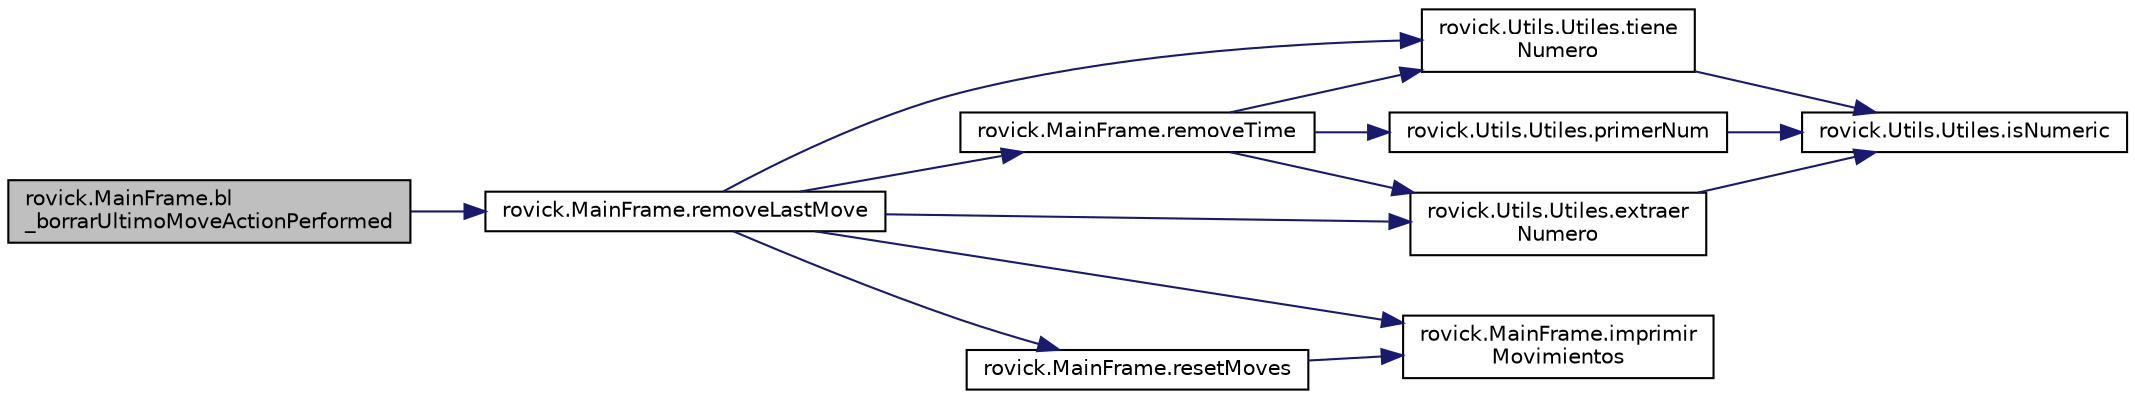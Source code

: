 digraph "rovick.MainFrame.bl_borrarUltimoMoveActionPerformed"
{
  edge [fontname="Helvetica",fontsize="10",labelfontname="Helvetica",labelfontsize="10"];
  node [fontname="Helvetica",fontsize="10",shape=record];
  rankdir="LR";
  Node0 [label="rovick.MainFrame.bl\l_borrarUltimoMoveActionPerformed",height=0.2,width=0.4,color="black", fillcolor="grey75", style="filled", fontcolor="black"];
  Node0 -> Node1 [color="midnightblue",fontsize="10",style="solid",fontname="Helvetica"];
  Node1 [label="rovick.MainFrame.removeLastMove",height=0.2,width=0.4,color="black", fillcolor="white", style="filled",URL="$group___auxiliares_ga27c198265fb7a3f149b95aaac12bf9f0.html#ga27c198265fb7a3f149b95aaac12bf9f0",tooltip="Borra el ultimo movimiento del ArrayList movimientos, y ajusta los tiempos y los movimientos. "];
  Node1 -> Node2 [color="midnightblue",fontsize="10",style="solid",fontname="Helvetica"];
  Node2 [label="rovick.MainFrame.removeTime",height=0.2,width=0.4,color="black", fillcolor="white", style="filled",URL="$group___auxiliares_gaf06cc67bd587af7c4b5749cb74c55854.html#gaf06cc67bd587af7c4b5749cb74c55854",tooltip="Resta tiempo al GregorianCalendar tiempo dependiendo de que movimiento sea. "];
  Node2 -> Node3 [color="midnightblue",fontsize="10",style="solid",fontname="Helvetica"];
  Node3 [label="rovick.Utils.Utiles.tiene\lNumero",height=0.2,width=0.4,color="black", fillcolor="white", style="filled",URL="$classrovick_1_1_utils_1_1_utiles_a3727c5ee9df98a910159a619889f7bda.html#a3727c5ee9df98a910159a619889f7bda",tooltip="Metodo que te devuelve true si la cadena pasada contiene algún numero. "];
  Node3 -> Node4 [color="midnightblue",fontsize="10",style="solid",fontname="Helvetica"];
  Node4 [label="rovick.Utils.Utiles.isNumeric",height=0.2,width=0.4,color="black", fillcolor="white", style="filled",URL="$classrovick_1_1_utils_1_1_utiles_af34c18d8e5344dc7bbc7be79a1bff7f1.html#af34c18d8e5344dc7bbc7be79a1bff7f1",tooltip="Metodo que te devuelve true si la cadena pasada es numérica. "];
  Node2 -> Node5 [color="midnightblue",fontsize="10",style="solid",fontname="Helvetica"];
  Node5 [label="rovick.Utils.Utiles.primerNum",height=0.2,width=0.4,color="black", fillcolor="white", style="filled",URL="$classrovick_1_1_utils_1_1_utiles_a6844ffe69749214354abe47b5a4d19ba.html#a6844ffe69749214354abe47b5a4d19ba",tooltip="Metdo que devuelve la posicion del pimier numero numérico de la cadena. "];
  Node5 -> Node4 [color="midnightblue",fontsize="10",style="solid",fontname="Helvetica"];
  Node2 -> Node6 [color="midnightblue",fontsize="10",style="solid",fontname="Helvetica"];
  Node6 [label="rovick.Utils.Utiles.extraer\lNumero",height=0.2,width=0.4,color="black", fillcolor="white", style="filled",URL="$classrovick_1_1_utils_1_1_utiles_a7bc6aa7244f58b59cb5d6ae1d87b1cf5.html#a7bc6aa7244f58b59cb5d6ae1d87b1cf5",tooltip="Metodo que te devuelve el entero que contine la cadena. "];
  Node6 -> Node4 [color="midnightblue",fontsize="10",style="solid",fontname="Helvetica"];
  Node1 -> Node3 [color="midnightblue",fontsize="10",style="solid",fontname="Helvetica"];
  Node1 -> Node6 [color="midnightblue",fontsize="10",style="solid",fontname="Helvetica"];
  Node1 -> Node7 [color="midnightblue",fontsize="10",style="solid",fontname="Helvetica"];
  Node7 [label="rovick.MainFrame.imprimir\lMovimientos",height=0.2,width=0.4,color="black", fillcolor="white", style="filled",URL="$group___auxiliares_gab1aea5aaaa8b8b695b3c30c08a2fb705.html#gab1aea5aaaa8b8b695b3c30c08a2fb705",tooltip="Encorgado de rellenar el TextArea de los movimientos a partir del ArrayList movimientos. "];
  Node1 -> Node8 [color="midnightblue",fontsize="10",style="solid",fontname="Helvetica"];
  Node8 [label="rovick.MainFrame.resetMoves",height=0.2,width=0.4,color="black", fillcolor="white", style="filled",URL="$group___auxiliares_ga5c0bd377260e617abd7b98081ccd538d.html#ga5c0bd377260e617abd7b98081ccd538d",tooltip="Limpia la interface y duvuelve las variables a su estado por defecto. "];
  Node8 -> Node7 [color="midnightblue",fontsize="10",style="solid",fontname="Helvetica"];
}
